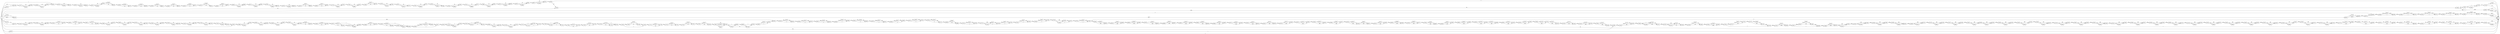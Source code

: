 digraph {
	graph [rankdir=LR]
	node [shape=rectangle]
	2 -> 5560 [label=2559]
	5560 -> 1 [label=40]
	5560 -> 5982 [label=2519]
	5982 -> 1 [label=2519]
	6002 -> 6100 [label=52]
	6100 -> 6144 [label=50]
	6100 -> 28258 [label=2]
	6144 -> 6162 [label=52]
	6162 -> 6183 [label=50]
	6162 -> 28278 [label=2]
	6183 -> 6207 [label=52]
	6207 -> 6228 [label=50]
	6207 -> 28298 [label=2]
	6228 -> 6249 [label=50]
	6228 -> 28318 [label=2]
	6249 -> 6258 [label=52]
	6258 -> 6279 [label=50]
	6258 -> 28338 [label=2]
	6279 -> 6282 [label=52]
	6282 -> 6303 [label=50]
	6282 -> 28358 [label=2]
	6303 -> 6306 [label=52]
	6306 -> 6327 [label=50]
	6306 -> 28378 [label=2]
	6327 -> 6369 [label=52]
	6369 -> 6414 [label=50]
	6369 -> 28422 [label=2]
	6414 -> 6423 [label=52]
	6423 -> 6471 [label=50]
	6423 -> 28469 [label=2]
	6471 -> 6552 [label=52]
	6552 -> 6573 [label=50]
	6552 -> 28489 [label=2]
	6573 -> 6600 [label=52]
	6600 -> 6621 [label=50]
	6600 -> 28509 [label=2]
	6621 -> 6634 [label=52]
	6634 -> 6666 [label=50]
	6634 -> 28540 [label=2]
	6666 -> 6672 [label=52]
	6672 -> 6696 [label=50]
	6672 -> 28563 [label=2]
	6696 -> 6708 [label=52]
	6708 -> 6729 [label=50]
	6708 -> 28583 [label=2]
	6729 -> 6735 [label=52]
	6735 -> 6756 [label=50]
	6735 -> 28603 [label=2]
	6756 -> 6813 [label=52]
	6813 -> 6834 [label=50]
	6813 -> 28623 [label=2]
	6834 -> 6958 [label=52]
	6958 -> 6983 [label=50]
	6958 -> 28647 [label=2]
	6983 -> 7123 [label=52]
	7123 -> 7144 [label=50]
	7123 -> 28667 [label=2]
	7144 -> 7240 [label=52]
	7240 -> 7261 [label=50]
	7240 -> 28687 [label=2]
	7261 -> 7384 [label=52]
	7384 -> 7405 [label=50]
	7384 -> 28707 [label=2]
	7405 -> 7525 [label=52]
	7525 -> 7559 [label=50]
	7525 -> 28740 [label=2]
	7559 -> 7687 [label=52]
	7687 -> 7727 [label=50]
	7687 -> 28779 [label=2]
	7727 -> 7803 [label=52]
	7803 -> 7827 [label=50]
	7803 -> 28802 [label=2]
	7827 -> 7845 [label=52]
	7845 -> 7866 [label=50]
	7845 -> 28822 [label=2]
	7866 -> 7882 [label=52]
	7882 -> 7903 [label=50]
	7882 -> 28842 [label=2]
	7903 -> 7914 [label=52]
	7914 -> 7971 [label=50]
	7914 -> 28898 [label=2]
	7971 -> 7988 [label=52]
	7988 -> 8009 [label=50]
	7988 -> 28918 [label=2]
	8009 -> 8013 [label=52]
	8013 -> 8064 [label=50]
	8013 -> 28968 [label=2]
	8064 -> 8073 [label=52]
	8073 -> 8094 [label=50]
	8073 -> 28988 [label=2]
	8094 -> 8097 [label=52]
	8097 -> 8118 [label=50]
	8097 -> 29008 [label=2]
	8118 -> 8209 [label=52]
	8209 -> 1 [label=2]
	8209 -> 11345 [label=50]
	11345 -> 11363 [label=90]
	11363 -> 11683 [label=50]
	11363 -> 2 [label=40]
	11683 -> 11704 [label=1]
	11683 -> 18202 [label=49]
	11704 -> 11744 [label=50]
	11744 -> 1 [label=49]
	11744 -> 11963 [label=1]
	11963 -> 1 [label=1]
	14273 -> 14274 [label=81]
	14274 -> 14347 [label=84]
	14347 -> 14375 [label=81]
	14347 -> 35016 [label=3]
	14375 -> 14568 [label=84]
	14568 -> 14589 [label=81]
	14568 -> 35036 [label=3]
	14589 -> 14654 [label=84]
	14654 -> 14679 [label=81]
	14654 -> 35060 [label=3]
	14679 -> 14681 [label=84]
	14681 -> 14702 [label=81]
	14681 -> 35080 [label=3]
	14702 -> 14951 [label=84]
	14951 -> 14991 [label=81]
	14951 -> 35119 [label=3]
	14991 -> 14994 [label=84]
	14994 -> 15015 [label=81]
	14994 -> 35139 [label=3]
	15015 -> 15099 [label=84]
	15099 -> 15120 [label=81]
	15099 -> 35159 [label=3]
	15120 -> 15216 [label=84]
	15216 -> 15240 [label=81]
	15216 -> 35182 [label=3]
	15240 -> 15285 [label=84]
	15285 -> 15306 [label=81]
	15285 -> 35202 [label=3]
	15306 -> 15324 [label=84]
	15324 -> 15384 [label=81]
	15324 -> 35261 [label=3]
	15384 -> 15402 [label=84]
	15402 -> 15438 [label=81]
	15402 -> 35296 [label=3]
	15438 -> 15740 [label=84]
	15740 -> 15761 [label=81]
	15740 -> 35316 [label=3]
	15761 -> 15764 [label=84]
	15764 -> 15785 [label=81]
	15764 -> 35336 [label=3]
	15785 -> 15870 [label=84]
	15870 -> 15898 [label=85]
	15898 -> 15919 [label=82]
	15898 -> 35356 [label=3]
	15919 -> 15962 [label=85]
	15962 -> 15983 [label=81]
	15962 -> 35376 [label=4]
	15983 -> 16046 [label=85]
	16046 -> 16067 [label=81]
	16046 -> 35396 [label=4]
	16067 -> 16165 [label=85]
	16165 -> 16186 [label=81]
	16165 -> 35416 [label=4]
	16186 -> 16210 [label=82]
	16186 -> 35439 [label=3]
	16210 -> 16282 [label=85]
	16282 -> 16303 [label=81]
	16282 -> 35459 [label=4]
	16303 -> 16447 [label=85]
	16447 -> 16471 [label=81]
	16447 -> 35471 [label=4]
	16471 -> 16474 [label=84]
	16474 -> 16495 [label=81]
	16474 -> 35488 [label=3]
	16495 -> 16498 [label=85]
	16498 -> 16519 [label=82]
	16498 -> 35522 [label=3]
	16519 -> 16582 [label=85]
	16582 -> 16603 [label=81]
	16582 -> 35534 [label=4]
	16603 -> 16609 [label=82]
	16609 -> 16615 [label=81]
	16609 -> 16630 [label=1]
	16615 -> 16630 [label=84]
	16630 -> 16639 [label=85]
	16639 -> 16645 [label=84]
	16639 -> 16677 [label=1]
	16645 -> 16666 [label=81]
	16645 -> 35574 [label=3]
	16666 -> 16677 [label=84]
	16677 -> 16678 [label=85]
	16678 -> 16687 [label=84]
	16678 -> 16699 [label=1]
	16687 -> 16699 [label=81]
	16687 -> 16708 [label=3]
	16699 -> 16708 [label=82]
	16708 -> 16729 [label=85]
	16729 -> 16732 [label=84]
	16729 -> 16750 [label=1]
	16732 -> 16750 [label=81]
	16732 -> 16753 [label=3]
	16750 -> 16753 [label=82]
	16753 -> 16984 [label=85]
	16984 -> 17005 [label=81]
	16984 -> 35634 [label=4]
	17005 -> 17140 [label=85]
	17140 -> 17161 [label=81]
	17140 -> 35654 [label=4]
	17161 -> 17172 [label=85]
	17172 -> 17173 [label=82]
	17172 -> 17193 [label=3]
	17173 -> 17193 [label=81]
	17173 -> 17194 [label=1]
	17193 -> 17194 [label=84]
	17194 -> 17199 [label=85]
	17199 -> 17200 [label=84]
	17199 -> 17220 [label=1]
	17200 -> 17220 [label=81]
	17200 -> 17221 [label=3]
	17220 -> 17221 [label=82]
	17221 -> 17269 [label=85]
	17269 -> 17290 [label=81]
	17269 -> 35714 [label=4]
	17290 -> 17302 [label=85]
	17302 -> 17323 [label=81]
	17302 -> 35734 [label=4]
	17323 -> 17554 [label=85]
	17554 -> 17578 [label=81]
	17554 -> 35740 [label=4]
	17578 -> 17581 [label=82]
	17581 -> 17605 [label=85]
	17605 -> 17632 [label=84]
	17605 -> 17683 [label=1]
	17632 -> 17665 [label=81]
	17632 -> 35792 [label=3]
	17665 -> 17683 [label=84]
	17683 -> 17707 [label=85]
	17707 -> 17728 [label=81]
	17707 -> 35812 [label=4]
	17728 -> 17731 [label=85]
	17731 -> 17752 [label=81]
	17731 -> 35832 [label=4]
	17752 -> 17791 [label=85]
	17791 -> 17812 [label=82]
	17791 -> 35852 [label=3]
	17812 -> 17857 [label=85]
	17857 -> 17878 [label=84]
	17857 -> 60247 [label=1]
	17878 -> 17881 [label=85]
	17881 -> 17902 [label=81]
	17881 -> 35872 [label=3]
	17881 -> 60267 [label=1]
	17902 -> 17914 [label=84]
	17902 -> 35881 [label=1]
	17914 -> 17935 [label=81]
	17914 -> 35881 [label=3]
	17935 -> 1 [label=81]
	17935 -> 35910 [label=3]
	17949 -> 17977 [label=51]
	17977 -> 18039 [label=49]
	17977 -> 28186 [label=2]
	18039 -> 18049 [label=51]
	18049 -> 18079 [label=49]
	18049 -> 28215 [label=2]
	18079 -> 6002 [label=51]
	18202 -> 11704 [label=49]
	28125 -> 17949 [label=2]
	28186 -> 18039 [label=2]
	28215 -> 18079 [label=2]
	28258 -> 6144 [label=2]
	28278 -> 6183 [label=2]
	28298 -> 6228 [label=2]
	28318 -> 6249 [label=2]
	28338 -> 6279 [label=2]
	28358 -> 6303 [label=2]
	28378 -> 6327 [label=2]
	28422 -> 6414 [label=2]
	28469 -> 6471 [label=2]
	28489 -> 6573 [label=2]
	28509 -> 6621 [label=2]
	28540 -> 6666 [label=2]
	28563 -> 6696 [label=2]
	28583 -> 6729 [label=2]
	28603 -> 6756 [label=2]
	28623 -> 6834 [label=2]
	28647 -> 6983 [label=2]
	28667 -> 7144 [label=2]
	28687 -> 7261 [label=2]
	28707 -> 7405 [label=2]
	28740 -> 7559 [label=2]
	28779 -> 7727 [label=2]
	28802 -> 7827 [label=2]
	28822 -> 7866 [label=2]
	28842 -> 7903 [label=2]
	28898 -> 7971 [label=2]
	28918 -> 8009 [label=2]
	28968 -> 8064 [label=2]
	28988 -> 8094 [label=2]
	29008 -> 8118 [label=2]
	29009 -> 29068 [label=36575]
	29068 -> 29089 [label=2]
	29068 -> 49003 [label=36573]
	29089 -> 29098 [label=36575]
	29098 -> 29119 [label=2]
	29098 -> 49023 [label=36573]
	29119 -> 29252 [label=36575]
	29252 -> 29273 [label=2]
	29252 -> 49043 [label=36573]
	29273 -> 29299 [label=36575]
	29299 -> 29320 [label=2]
	29299 -> 49063 [label=36573]
	29320 -> 29899 [label=36575]
	29899 -> 29920 [label=2]
	29899 -> 49083 [label=36573]
	29920 -> 30198 [label=36575]
	30198 -> 1 [label=36573]
	30198 -> 34989 [label=2]
	34989 -> 1 [label=2]
	35016 -> 14375 [label=3]
	35036 -> 14589 [label=3]
	35060 -> 14679 [label=3]
	35080 -> 14702 [label=3]
	35119 -> 14991 [label=3]
	35139 -> 15015 [label=3]
	35159 -> 15120 [label=3]
	35182 -> 15240 [label=3]
	35202 -> 15306 [label=3]
	35261 -> 15384 [label=3]
	35296 -> 15438 [label=3]
	35316 -> 15761 [label=3]
	35336 -> 15785 [label=3]
	35356 -> 15919 [label=3]
	35376 -> 15983 [label=4]
	35396 -> 16067 [label=4]
	35416 -> 16186 [label=4]
	35439 -> 16210 [label=3]
	35459 -> 16303 [label=4]
	35471 -> 16471 [label=3]
	35471 -> 35488 [label=1]
	35488 -> 16495 [label=4]
	35522 -> 16519 [label=3]
	35534 -> 16615 [label=3]
	35534 -> 16603 [label=1]
	35574 -> 16666 [label=3]
	35634 -> 17005 [label=4]
	35654 -> 17161 [label=4]
	35714 -> 17290 [label=4]
	35734 -> 17323 [label=4]
	35740 -> 17581 [label=3]
	35740 -> 17578 [label=1]
	35792 -> 17665 [label=3]
	35812 -> 17728 [label=4]
	35832 -> 17752 [label=4]
	35852 -> 17812 [label=3]
	35872 -> 17902 [label=3]
	35881 -> 35890 [label=4]
	35890 -> 17935 [label=3]
	35890 -> 35910 [label=1]
	35910 -> 35963 [label=4]
	35963 -> 36003 [label=3]
	35963 -> 60346 [label=1]
	36003 -> 36051 [label=4]
	36051 -> 36123 [label=313]
	36123 -> 36144 [label=4]
	36123 -> 49103 [label=309]
	36144 -> 36249 [label=313]
	36249 -> 36270 [label=4]
	36249 -> 49123 [label=309]
	36270 -> 36297 [label=313]
	36297 -> 36318 [label=4]
	36297 -> 49143 [label=309]
	36318 -> 36384 [label=313]
	36384 -> 36408 [label=3]
	36384 -> 49166 [label=310]
	36408 -> 36432 [label=313]
	36432 -> 36495 [label=4]
	36432 -> 49228 [label=309]
	36495 -> 36513 [label=313]
	36513 -> 36537 [label=4]
	36513 -> 49251 [label=309]
	36537 -> 36624 [label=313]
	36624 -> 36645 [label=4]
	36624 -> 49271 [label=309]
	36645 -> 36722 [label=313]
	36722 -> 36743 [label=4]
	36722 -> 49291 [label=309]
	36743 -> 36758 [label=313]
	36758 -> 36779 [label=4]
	36758 -> 49311 [label=309]
	36779 -> 36968 [label=313]
	36968 -> 36989 [label=312]
	36968 -> 60366 [label=1]
	36989 -> 37073 [label=313]
	37073 -> 37094 [label=3]
	37073 -> 49331 [label=310]
	37094 -> 37127 [label=313]
	37127 -> 37145 [label=4]
	37127 -> 49352 [label=309]
	37145 -> 37166 [label=3]
	37145 -> 49352 [label=1]
	37166 -> 37205 [label=3]
	37166 -> 49407 [label=310]
	37205 -> 37241 [label=313]
	37241 -> 37262 [label=3]
	37241 -> 49427 [label=310]
	37262 -> 37268 [label=313]
	37268 -> 37289 [label=3]
	37268 -> 49447 [label=310]
	37289 -> 37319 [label=313]
	37319 -> 37336 [label=4]
	37319 -> 37340 [label=309]
	37336 -> 37340 [label=3]
	37336 -> 37357 [label=1]
	37340 -> 37357 [label=312]
	37357 -> 37361 [label=313]
	37361 -> 37382 [label=3]
	37361 -> 49487 [label=310]
	37382 -> 1 [label=3]
	37382 -> 49501 [label=310]
	44192 -> 1 [label=1]
	44193 -> 48387 [label=36577]
	48387 -> 48408 [label=36573]
	48387 -> 55756 [label=4]
	48408 -> 48573 [label=36577]
	48573 -> 1 [label=4]
	48573 -> 29009 [label=36573]
	49003 -> 29089 [label=36573]
	49023 -> 29119 [label=36573]
	49043 -> 29273 [label=36573]
	49063 -> 29320 [label=36573]
	49083 -> 29920 [label=36573]
	49103 -> 36144 [label=309]
	49123 -> 36270 [label=309]
	49143 -> 36318 [label=309]
	49166 -> 36408 [label=310]
	49228 -> 36495 [label=309]
	49251 -> 36537 [label=309]
	49271 -> 36645 [label=309]
	49291 -> 36743 [label=309]
	49311 -> 36779 [label=309]
	49331 -> 37094 [label=310]
	49352 -> 37166 [label=310]
	49407 -> 37205 [label=310]
	49427 -> 37262 [label=310]
	49447 -> 37289 [label=310]
	49487 -> 37382 [label=310]
	49501 -> 49561 [label=309]
	49501 -> 60442 [label=1]
	49561 -> 49613 [label=310]
	49613 -> 49634 [label=309]
	49613 -> 60462 [label=1]
	49634 -> 49664 [label=310]
	49664 -> 49685 [label=309]
	49664 -> 60482 [label=1]
	49685 -> 49730 [label=310]
	49730 -> 49751 [label=309]
	49730 -> 60502 [label=1]
	49751 -> 49896 [label=310]
	49896 -> 49917 [label=309]
	49896 -> 60522 [label=1]
	49917 -> 49931 [label=310]
	49931 -> 49955 [label=309]
	49931 -> 60545 [label=1]
	49955 -> 50009 [label=310]
	50009 -> 50030 [label=309]
	50009 -> 60565 [label=1]
	50030 -> 50066 [label=310]
	50066 -> 50087 [label=309]
	50066 -> 60585 [label=1]
	50087 -> 50111 [label=310]
	50111 -> 50183 [label=309]
	50111 -> 60656 [label=1]
	50183 -> 50191 [label=310]
	50191 -> 50212 [label=309]
	50191 -> 60676 [label=1]
	50212 -> 50237 [label=310]
	50237 -> 50278 [label=309]
	50237 -> 60716 [label=1]
	50278 -> 50279 [label=310]
	50279 -> 50305 [label=309]
	50279 -> 60741 [label=1]
	50305 -> 50372 [label=310]
	50372 -> 50393 [label=309]
	50372 -> 60761 [label=1]
	50393 -> 50420 [label=310]
	50420 -> 50441 [label=309]
	50420 -> 60781 [label=1]
	50441 -> 50496 [label=310]
	50496 -> 50517 [label=309]
	50496 -> 60801 [label=1]
	50517 -> 50520 [label=310]
	50520 -> 50541 [label=309]
	50520 -> 60821 [label=1]
	50541 -> 50571 [label=309]
	50541 -> 60850 [label=1]
	50571 -> 50575 [label=310]
	50575 -> 50596 [label=309]
	50575 -> 60870 [label=1]
	50596 -> 50609 [label=310]
	50609 -> 50639 [label=309]
	50609 -> 60899 [label=1]
	50639 -> 50756 [label=310]
	50756 -> 50777 [label=309]
	50756 -> 60919 [label=1]
	50777 -> 50786 [label=310]
	50786 -> 50807 [label=309]
	50786 -> 60939 [label=1]
	50807 -> 50828 [label=310]
	50828 -> 50852 [label=309]
	50828 -> 60962 [label=1]
	50852 -> 50864 [label=310]
	50864 -> 50885 [label=309]
	50864 -> 60982 [label=1]
	50885 -> 50924 [label=310]
	50924 -> 50945 [label=309]
	50924 -> 61002 [label=1]
	50945 -> 50969 [label=309]
	50945 -> 61025 [label=1]
	50969 -> 50987 [label=310]
	50987 -> 51016 [label=309]
	50987 -> 61053 [label=1]
	51016 -> 51050 [label=310]
	51050 -> 51095 [label=309]
	51050 -> 61097 [label=1]
	51095 -> 51098 [label=310]
	51098 -> 51122 [label=309]
	51098 -> 61120 [label=1]
	51122 -> 51155 [label=309]
	51122 -> 61152 [label=1]
	51155 -> 51164 [label=310]
	51164 -> 51185 [label=309]
	51164 -> 61172 [label=1]
	51185 -> 51233 [label=310]
	51233 -> 51254 [label=309]
	51233 -> 61192 [label=1]
	51254 -> 51358 [label=310]
	51358 -> 51388 [label=309]
	51358 -> 61221 [label=1]
	51388 -> 51408 [label=310]
	51408 -> 51424 [label=1035]
	51424 -> 51445 [label=309]
	51424 -> 55776 [label=726]
	51445 -> 51484 [label=1035]
	51484 -> 51496 [label=1034]
	51484 -> 55785 [label=1]
	51496 -> 51517 [label=309]
	51496 -> 55785 [label=725]
	51517 -> 51522 [label=1035]
	51522 -> 55797 [label=726]
	51522 -> 51543 [label=309]
	51543 -> 51544 [label=310]
	51544 -> 51605 [label=1035]
	51605 -> 51626 [label=310]
	51605 -> 55837 [label=725]
	51626 -> 51640 [label=1035]
	51640 -> 51661 [label=1034]
	51640 -> 61280 [label=1]
	51661 -> 51709 [label=1035]
	51709 -> 51721 [label=1034]
	51709 -> 51786 [label=1]
	51721 -> 51742 [label=309]
	51721 -> 55857 [label=725]
	51742 -> 51757 [label=1034]
	51757 -> 51781 [label=309]
	51757 -> 55880 [label=725]
	51781 -> 51786 [label=1034]
	51786 -> 51787 [label=1035]
	51787 -> 51808 [label=1034]
	51787 -> 61376 [label=1]
	51808 -> 51837 [label=1035]
	51837 -> 51841 [label=1034]
	51837 -> 51868 [label=1]
	51841 -> 51862 [label=309]
	51841 -> 55900 [label=725]
	51862 -> 51868 [label=1034]
	51868 -> 51880 [label=1035]
	51880 -> 51901 [label=1034]
	51880 -> 61426 [label=1]
	51901 -> 51922 [label=309]
	51901 -> 55916 [label=726]
	51922 -> 51925 [label=1034]
	51925 -> 51946 [label=309]
	51925 -> 55940 [label=725]
	51946 -> 51964 [label=1034]
	51964 -> 51985 [label=309]
	51964 -> 55960 [label=725]
	51985 -> 51999 [label=1034]
	51999 -> 52035 [label=309]
	51999 -> 55995 [label=725]
	52035 -> 52089 [label=1034]
	52089 -> 52110 [label=309]
	52089 -> 56015 [label=725]
	52110 -> 52119 [label=1034]
	52119 -> 52146 [label=309]
	52119 -> 56041 [label=725]
	52146 -> 52167 [label=1034]
	52167 -> 52188 [label=309]
	52167 -> 56061 [label=725]
	52188 -> 52263 [label=1034]
	52263 -> 52308 [label=309]
	52263 -> 56105 [label=725]
	52308 -> 52329 [label=309]
	52308 -> 56125 [label=725]
	52329 -> 52338 [label=1034]
	52338 -> 52359 [label=309]
	52338 -> 56145 [label=725]
	52359 -> 52428 [label=1034]
	52428 -> 52449 [label=309]
	52428 -> 56165 [label=725]
	52449 -> 52455 [label=1034]
	52455 -> 52476 [label=309]
	52455 -> 56185 [label=725]
	52476 -> 52479 [label=1034]
	52479 -> 52500 [label=309]
	52479 -> 56205 [label=725]
	52500 -> 52605 [label=1034]
	52605 -> 52626 [label=309]
	52605 -> 56225 [label=725]
	52626 -> 52833 [label=1034]
	52833 -> 52854 [label=309]
	52833 -> 56245 [label=725]
	52854 -> 52915 [label=1034]
	52915 -> 52936 [label=309]
	52915 -> 56265 [label=725]
	52936 -> 52996 [label=1034]
	52996 -> 53017 [label=309]
	52996 -> 56285 [label=725]
	53017 -> 53038 [label=1034]
	53038 -> 53059 [label=309]
	53038 -> 56305 [label=725]
	53059 -> 53089 [label=1034]
	53089 -> 53110 [label=309]
	53089 -> 56325 [label=725]
	53110 -> 53143 [label=1034]
	53143 -> 53164 [label=309]
	53143 -> 56345 [label=725]
	53164 -> 53354 [label=1034]
	53354 -> 53375 [label=309]
	53354 -> 56365 [label=725]
	53375 -> 53428 [label=1034]
	53428 -> 53449 [label=309]
	53428 -> 56385 [label=725]
	53449 -> 53459 [label=1034]
	53459 -> 53500 [label=309]
	53459 -> 56425 [label=725]
	53500 -> 53533 [label=1034]
	53533 -> 53581 [label=309]
	53533 -> 56472 [label=725]
	53581 -> 53620 [label=1034]
	53620 -> 53641 [label=309]
	53620 -> 56492 [label=725]
	53641 -> 53692 [label=1034]
	53692 -> 53713 [label=309]
	53692 -> 56512 [label=725]
	53713 -> 53719 [label=1034]
	53719 -> 53740 [label=309]
	53719 -> 56532 [label=725]
	53740 -> 53779 [label=1034]
	53779 -> 53800 [label=309]
	53779 -> 56552 [label=725]
	53800 -> 53839 [label=1034]
	53839 -> 53860 [label=309]
	53839 -> 56572 [label=725]
	53860 -> 53879 [label=1034]
	53879 -> 53906 [label=309]
	53879 -> 56598 [label=725]
	53906 -> 53907 [label=1034]
	53907 -> 53929 [label=309]
	53907 -> 56619 [label=725]
	53929 -> 53931 [label=1034]
	53931 -> 53952 [label=309]
	53931 -> 56639 [label=725]
	53952 -> 53963 [label=1034]
	53963 -> 53995 [label=309]
	53963 -> 56670 [label=725]
	53995 -> 54051 [label=1034]
	54051 -> 54098 [label=309]
	54051 -> 56716 [label=725]
	54098 -> 54136 [label=1034]
	54136 -> 1 [label=309]
	54136 -> 59968 [label=725]
	55736 -> 44193 [label=4]
	55756 -> 48408 [label=4]
	55776 -> 51445 [label=726]
	55785 -> 51517 [label=726]
	55797 -> 51544 [label=725]
	55797 -> 51543 [label=1]
	55837 -> 51626 [label=725]
	55857 -> 51742 [label=725]
	55880 -> 51781 [label=725]
	55900 -> 51862 [label=725]
	55916 -> 1 [label=1]
	55916 -> 51922 [label=725]
	55940 -> 51946 [label=725]
	55960 -> 51985 [label=725]
	55995 -> 52035 [label=725]
	56015 -> 52110 [label=725]
	56041 -> 52146 [label=725]
	56061 -> 52188 [label=725]
	56105 -> 52308 [label=725]
	56125 -> 52329 [label=725]
	56145 -> 52359 [label=725]
	56165 -> 52449 [label=725]
	56185 -> 52476 [label=725]
	56205 -> 52500 [label=725]
	56225 -> 52626 [label=725]
	56245 -> 52854 [label=725]
	56265 -> 52936 [label=725]
	56285 -> 53017 [label=725]
	56305 -> 53059 [label=725]
	56325 -> 53110 [label=725]
	56345 -> 53164 [label=725]
	56365 -> 53375 [label=725]
	56385 -> 53449 [label=725]
	56425 -> 53500 [label=725]
	56472 -> 53581 [label=725]
	56492 -> 53641 [label=725]
	56512 -> 53713 [label=725]
	56532 -> 53740 [label=725]
	56552 -> 53800 [label=725]
	56572 -> 53860 [label=725]
	56598 -> 53906 [label=725]
	56619 -> 53929 [label=725]
	56639 -> 53952 [label=725]
	56670 -> 53995 [label=725]
	56716 -> 54098 [label=725]
	59968 -> 1 [label=725]
	60247 -> 17878 [label=1]
	60267 -> 17902 [label=1]
	60346 -> 36003 [label=1]
	60366 -> 36989 [label=1]
	60442 -> 49561 [label=1]
	60462 -> 49634 [label=1]
	60482 -> 49685 [label=1]
	60502 -> 49751 [label=1]
	60522 -> 49917 [label=1]
	60545 -> 49955 [label=1]
	60565 -> 50030 [label=1]
	60585 -> 50087 [label=1]
	60656 -> 50183 [label=1]
	60676 -> 50212 [label=1]
	60716 -> 50278 [label=1]
	60741 -> 50305 [label=1]
	60761 -> 50393 [label=1]
	60781 -> 50441 [label=1]
	60801 -> 50517 [label=1]
	60821 -> 50541 [label=1]
	60850 -> 50571 [label=1]
	60870 -> 50596 [label=1]
	60899 -> 50639 [label=1]
	60919 -> 50777 [label=1]
	60939 -> 50807 [label=1]
	60962 -> 50852 [label=1]
	60982 -> 50885 [label=1]
	61002 -> 50945 [label=1]
	61025 -> 50969 [label=1]
	61053 -> 51016 [label=1]
	61097 -> 51095 [label=1]
	61120 -> 51122 [label=1]
	61152 -> 51155 [label=1]
	61172 -> 51185 [label=1]
	61192 -> 51254 [label=1]
	61221 -> 51388 [label=1]
	61280 -> 51661 [label=1]
	61376 -> 51808 [label=1]
	61426 -> 51901 [label=1]
	0 -> 2 [label=2519]
	0 -> 29009 [label=2]
	0 -> 14274 [label=3]
	0 -> 44193 [label=36573]
	0 -> 36051 [label=309]
	0 -> 51408 [label=725]
	0 -> 15870 [label=1]
	0 -> 6002 [label=1]
	0 -> 14273 [label=81]
	0 -> 17949 [label=49]
	0 -> 1 [label=1]
	0 -> 11345 [label=40]
	0 -> 28125 [label=2]
	0 -> 44192 [label=1]
	0 -> 55736 [label=4]
}
